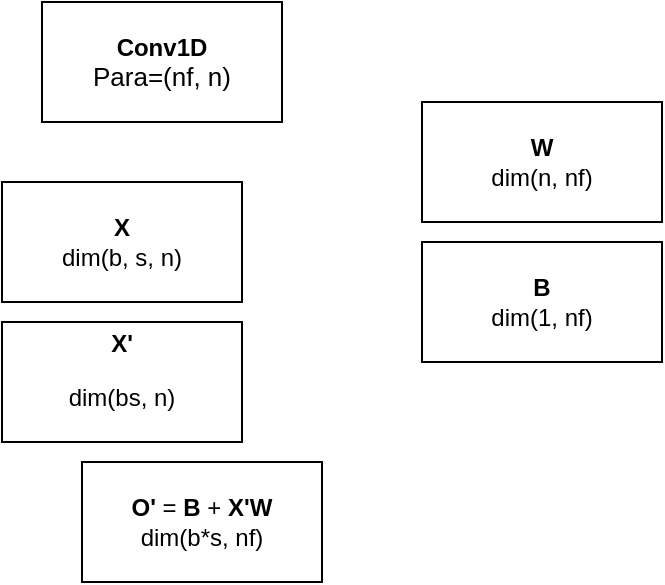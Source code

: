 <mxfile version="13.6.9" type="github">
  <diagram id="C5RBs43oDa-KdzZeNtuy" name="Page-1">
    <mxGraphModel dx="648" dy="413" grid="1" gridSize="10" guides="1" tooltips="1" connect="1" arrows="1" fold="1" page="1" pageScale="1" pageWidth="827" pageHeight="1169" math="0" shadow="0">
      <root>
        <mxCell id="WIyWlLk6GJQsqaUBKTNV-0" />
        <mxCell id="WIyWlLk6GJQsqaUBKTNV-1" parent="WIyWlLk6GJQsqaUBKTNV-0" />
        <mxCell id="5BxzUbeMujvAWOUuop8R-0" value="&lt;b&gt;Conv1D&lt;br&gt;&lt;/b&gt;&lt;font style=&quot;font-size: 13px&quot;&gt;Para=(nf, n)&lt;/font&gt;" style="rounded=0;whiteSpace=wrap;html=1;" vertex="1" parent="WIyWlLk6GJQsqaUBKTNV-1">
          <mxGeometry x="40" y="30" width="120" height="60" as="geometry" />
        </mxCell>
        <mxCell id="5BxzUbeMujvAWOUuop8R-1" value="&lt;b&gt;W&lt;/b&gt;&lt;br&gt;dim(n, nf)" style="rounded=0;whiteSpace=wrap;html=1;" vertex="1" parent="WIyWlLk6GJQsqaUBKTNV-1">
          <mxGeometry x="230" y="80" width="120" height="60" as="geometry" />
        </mxCell>
        <mxCell id="5BxzUbeMujvAWOUuop8R-2" value="&lt;b&gt;B&lt;br&gt;&lt;/b&gt;dim(1, nf)" style="rounded=0;whiteSpace=wrap;html=1;" vertex="1" parent="WIyWlLk6GJQsqaUBKTNV-1">
          <mxGeometry x="230" y="150" width="120" height="60" as="geometry" />
        </mxCell>
        <mxCell id="5BxzUbeMujvAWOUuop8R-3" value="&lt;b&gt;X&lt;/b&gt;&lt;br&gt;dim(b, s, n)" style="rounded=0;whiteSpace=wrap;html=1;" vertex="1" parent="WIyWlLk6GJQsqaUBKTNV-1">
          <mxGeometry x="20" y="120" width="120" height="60" as="geometry" />
        </mxCell>
        <mxCell id="5BxzUbeMujvAWOUuop8R-4" value="&lt;b&gt;X&#39;&lt;/b&gt;&lt;br&gt;&lt;p&gt;dim(bs, n)&lt;/p&gt;" style="rounded=0;whiteSpace=wrap;html=1;" vertex="1" parent="WIyWlLk6GJQsqaUBKTNV-1">
          <mxGeometry x="20" y="190" width="120" height="60" as="geometry" />
        </mxCell>
        <mxCell id="5BxzUbeMujvAWOUuop8R-6" value="&lt;b&gt;O&#39;&lt;/b&gt; = &lt;b&gt;B&lt;/b&gt; + &lt;b&gt;X&#39;W&lt;/b&gt;&lt;br&gt;dim(b*s, nf)" style="rounded=0;whiteSpace=wrap;html=1;" vertex="1" parent="WIyWlLk6GJQsqaUBKTNV-1">
          <mxGeometry x="60" y="260" width="120" height="60" as="geometry" />
        </mxCell>
      </root>
    </mxGraphModel>
  </diagram>
</mxfile>
